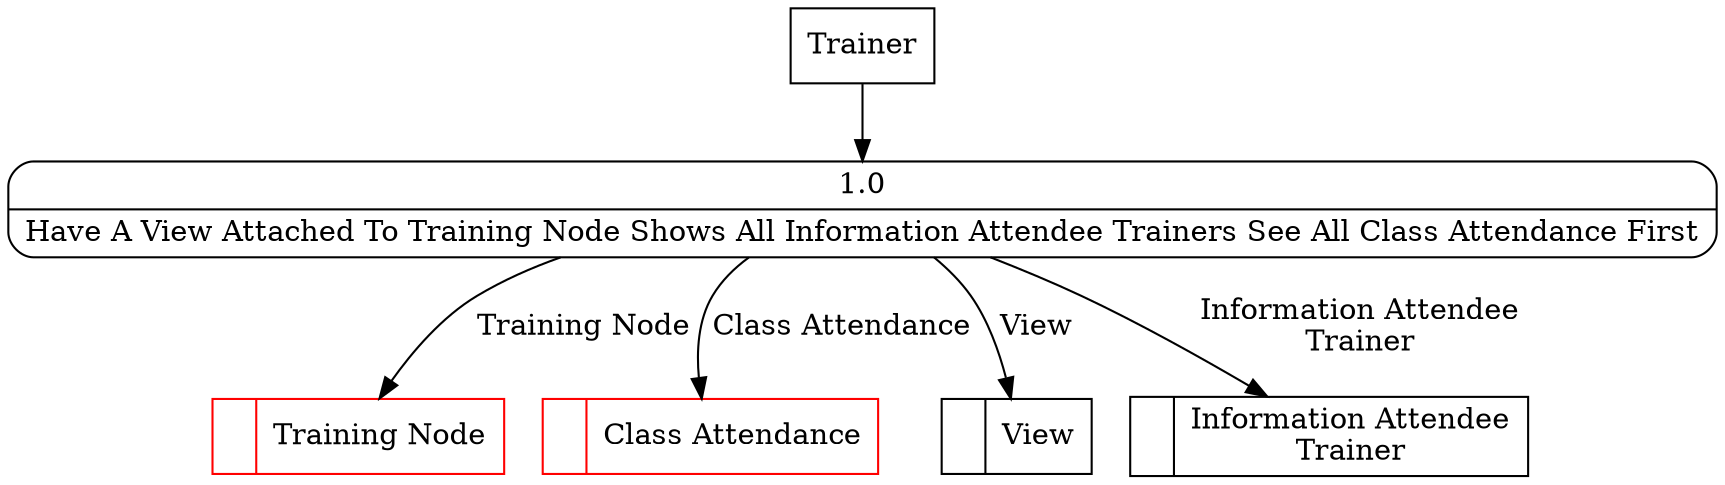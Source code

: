 digraph dfd2{ 
node[shape=record]
200 [label="<f0>  |<f1> Training Node " color=red];
201 [label="<f0>  |<f1> Class Attendance " color=red];
202 [label="<f0>  |<f1> View " ];
203 [label="<f0>  |<f1> Information Attendee\nTrainer " ];
204 [label="Trainer" shape=box];
205 [label="{<f0> 1.0|<f1> Have A View Attached To Training Node Shows All Information Attendee Trainers See All Class Attendance First }" shape=Mrecord];
204 -> 205
205 -> 202 [label="View"]
205 -> 200 [label="Training Node"]
205 -> 203 [label="Information Attendee\nTrainer"]
205 -> 201 [label="Class Attendance"]
}